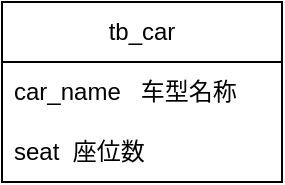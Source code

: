 <mxfile version="24.4.3" type="github">
  <diagram name="第 1 页" id="3rZe9BnpNbh7P9ahtYbE">
    <mxGraphModel dx="1434" dy="841" grid="1" gridSize="10" guides="1" tooltips="1" connect="1" arrows="1" fold="1" page="1" pageScale="1" pageWidth="827" pageHeight="1169" math="0" shadow="0">
      <root>
        <mxCell id="0" />
        <mxCell id="1" parent="0" />
        <mxCell id="goa66e8NNGwhlE5x3sZP-2" value="tb_car" style="swimlane;fontStyle=0;childLayout=stackLayout;horizontal=1;startSize=30;horizontalStack=0;resizeParent=1;resizeParentMax=0;resizeLast=0;collapsible=1;marginBottom=0;whiteSpace=wrap;html=1;" vertex="1" parent="1">
          <mxGeometry x="260" y="250" width="140" height="90" as="geometry" />
        </mxCell>
        <mxCell id="goa66e8NNGwhlE5x3sZP-3" value="car_name&amp;nbsp; &amp;nbsp;车型名称" style="text;strokeColor=none;fillColor=none;align=left;verticalAlign=middle;spacingLeft=4;spacingRight=4;overflow=hidden;points=[[0,0.5],[1,0.5]];portConstraint=eastwest;rotatable=0;whiteSpace=wrap;html=1;" vertex="1" parent="goa66e8NNGwhlE5x3sZP-2">
          <mxGeometry y="30" width="140" height="30" as="geometry" />
        </mxCell>
        <mxCell id="goa66e8NNGwhlE5x3sZP-5" value="seat&amp;nbsp; 座位数" style="text;strokeColor=none;fillColor=none;align=left;verticalAlign=middle;spacingLeft=4;spacingRight=4;overflow=hidden;points=[[0,0.5],[1,0.5]];portConstraint=eastwest;rotatable=0;whiteSpace=wrap;html=1;" vertex="1" parent="goa66e8NNGwhlE5x3sZP-2">
          <mxGeometry y="60" width="140" height="30" as="geometry" />
        </mxCell>
      </root>
    </mxGraphModel>
  </diagram>
</mxfile>

